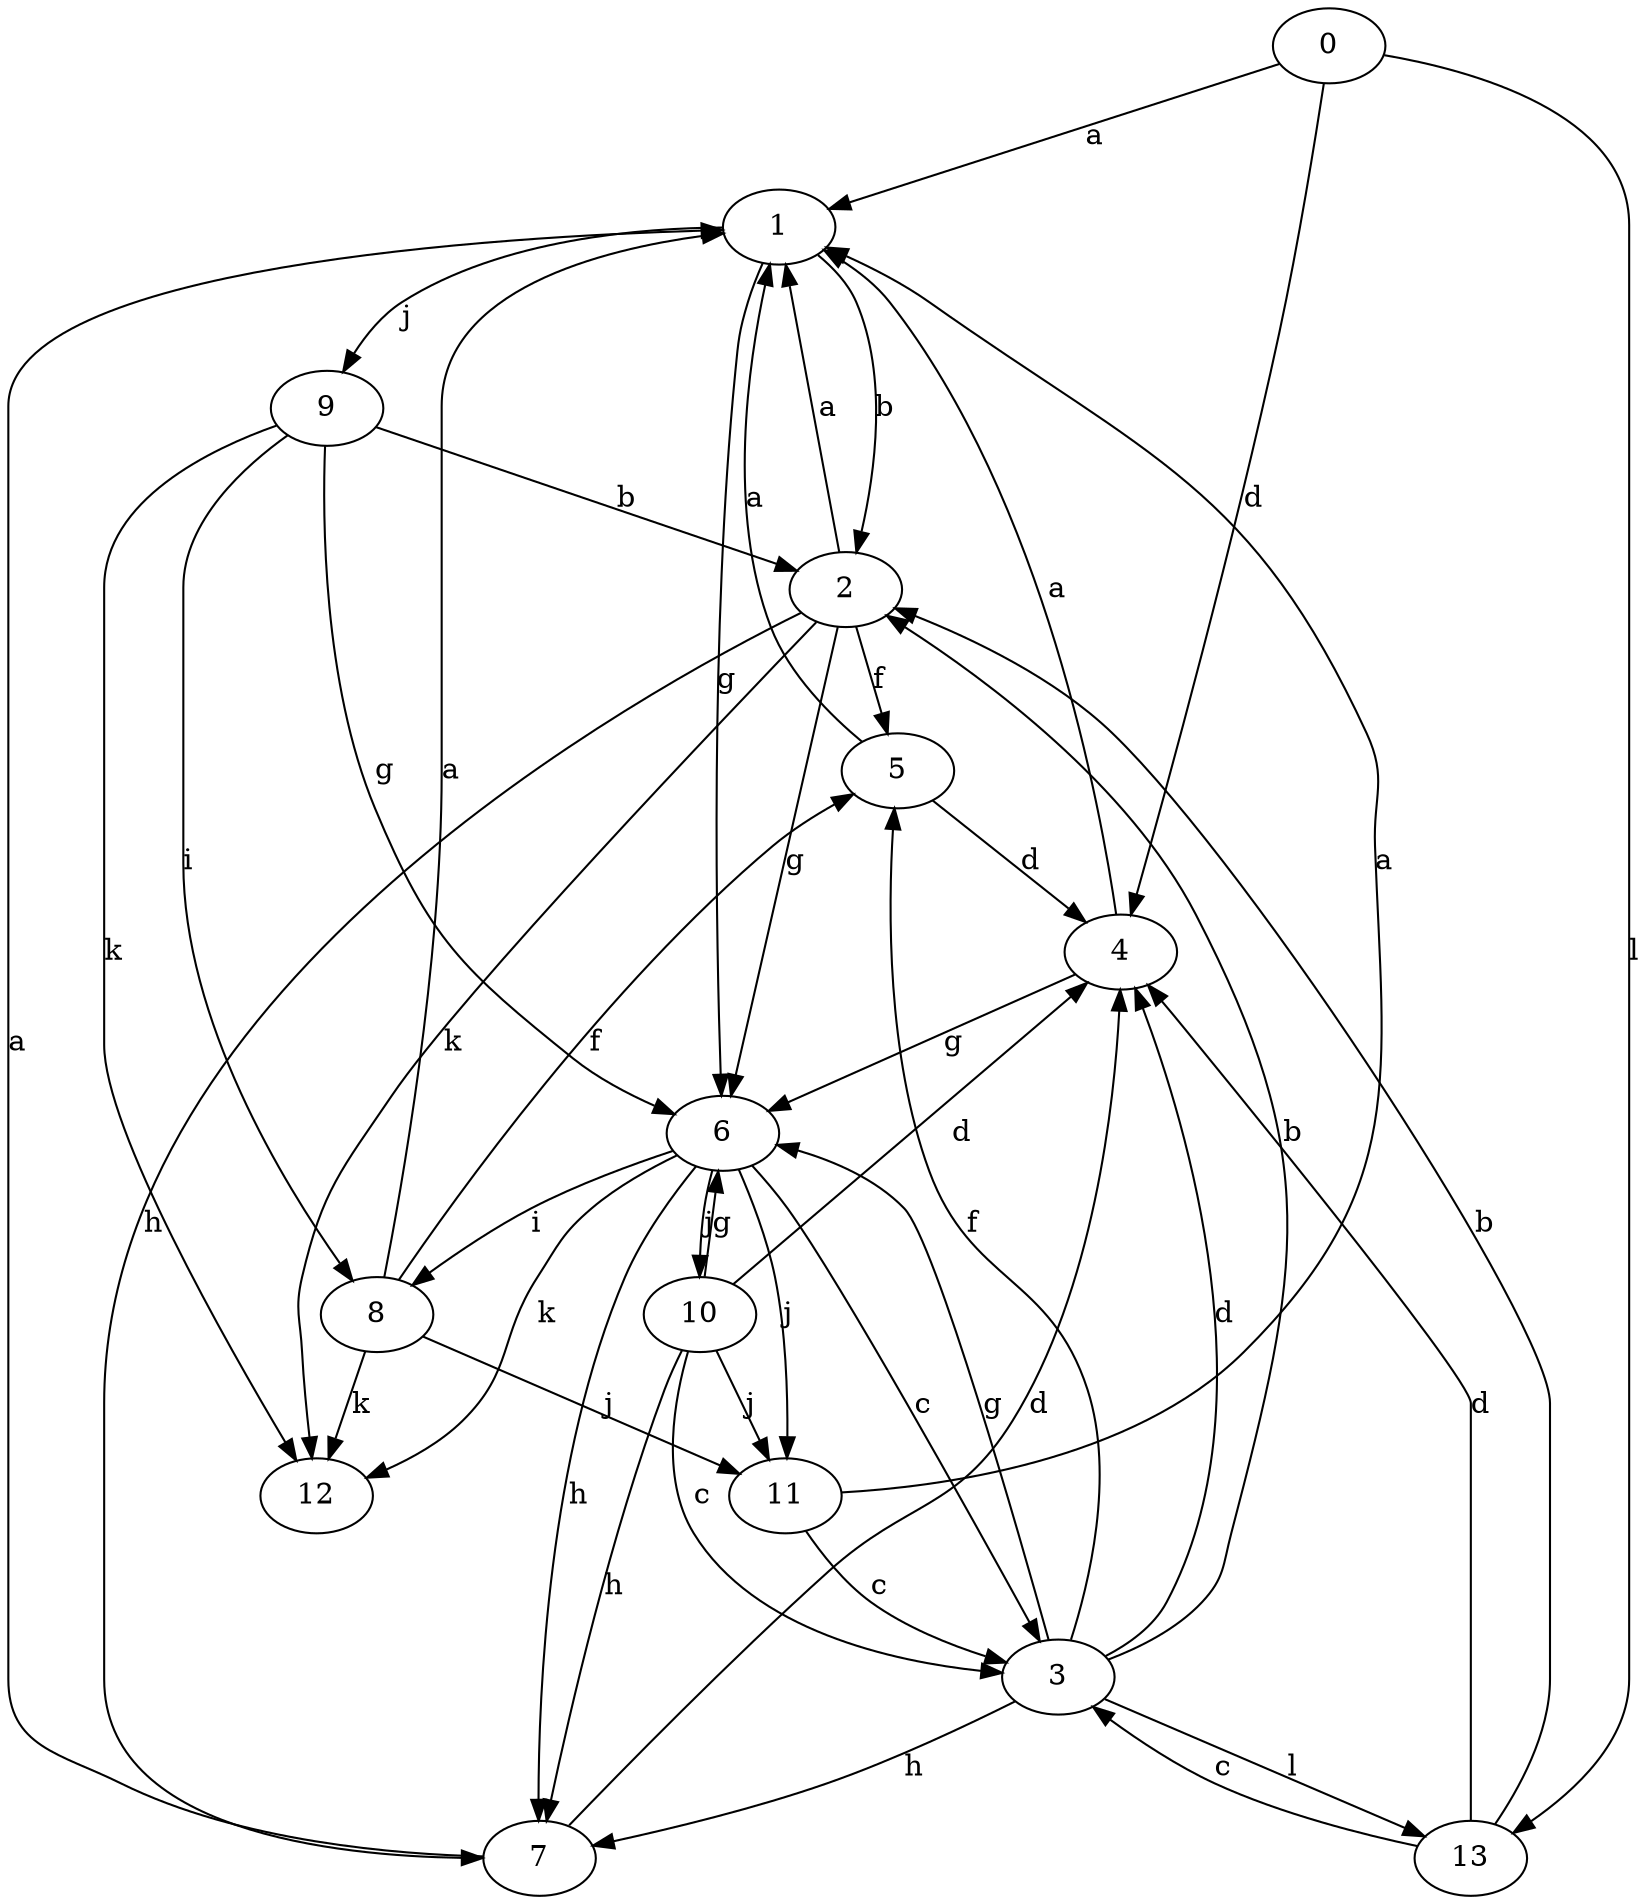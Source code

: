 strict digraph  {
1;
0;
2;
3;
4;
5;
6;
7;
8;
9;
10;
11;
12;
13;
1 -> 2  [label=b];
1 -> 6  [label=g];
1 -> 9  [label=j];
0 -> 1  [label=a];
0 -> 4  [label=d];
0 -> 13  [label=l];
2 -> 1  [label=a];
2 -> 5  [label=f];
2 -> 6  [label=g];
2 -> 7  [label=h];
2 -> 12  [label=k];
3 -> 2  [label=b];
3 -> 4  [label=d];
3 -> 5  [label=f];
3 -> 6  [label=g];
3 -> 7  [label=h];
3 -> 13  [label=l];
4 -> 1  [label=a];
4 -> 6  [label=g];
5 -> 1  [label=a];
5 -> 4  [label=d];
6 -> 3  [label=c];
6 -> 7  [label=h];
6 -> 8  [label=i];
6 -> 10  [label=j];
6 -> 11  [label=j];
6 -> 12  [label=k];
7 -> 1  [label=a];
7 -> 4  [label=d];
8 -> 1  [label=a];
8 -> 5  [label=f];
8 -> 11  [label=j];
8 -> 12  [label=k];
9 -> 2  [label=b];
9 -> 6  [label=g];
9 -> 8  [label=i];
9 -> 12  [label=k];
10 -> 3  [label=c];
10 -> 4  [label=d];
10 -> 6  [label=g];
10 -> 7  [label=h];
10 -> 11  [label=j];
11 -> 1  [label=a];
11 -> 3  [label=c];
13 -> 2  [label=b];
13 -> 3  [label=c];
13 -> 4  [label=d];
}
